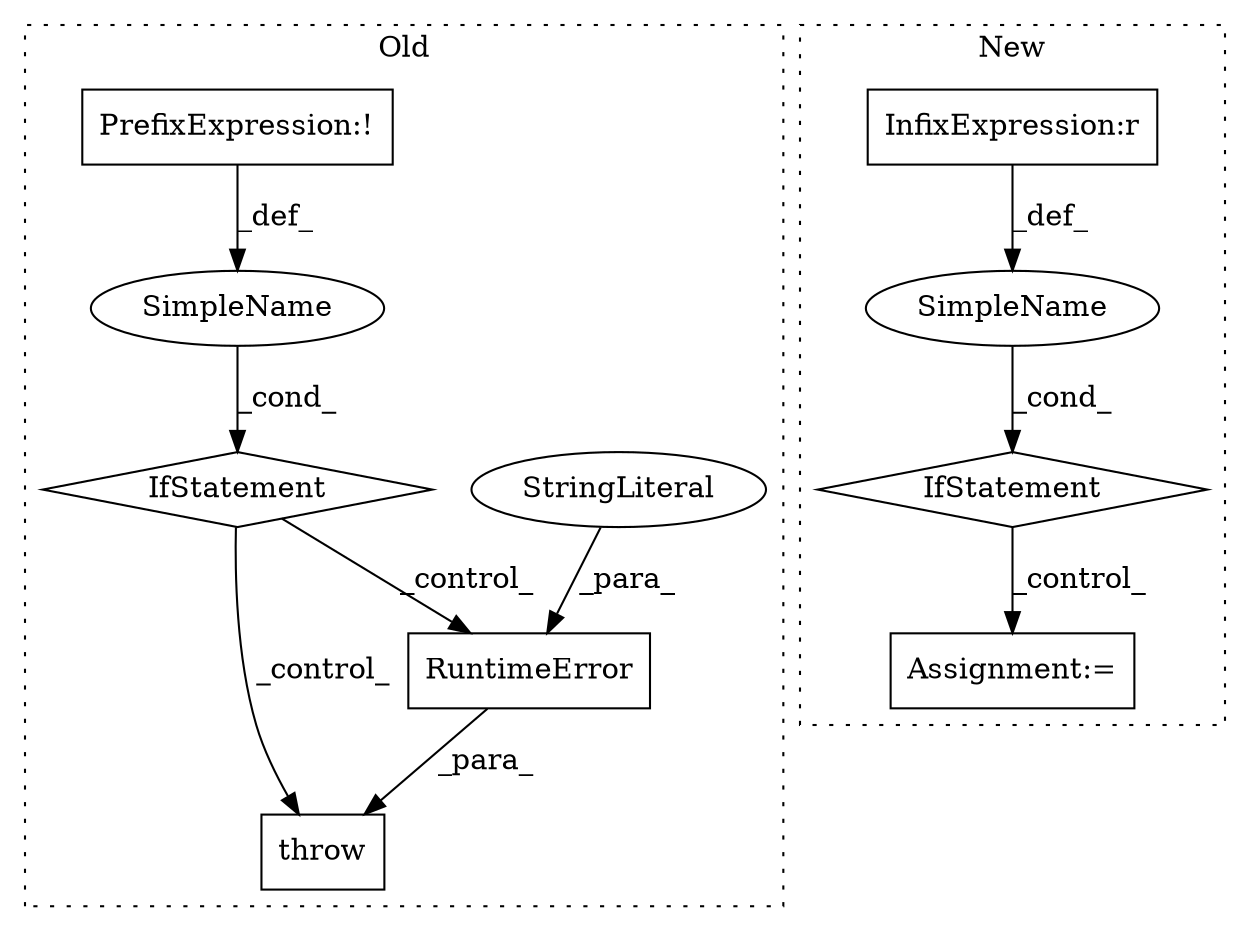 digraph G {
subgraph cluster0 {
1 [label="RuntimeError" a="32" s="4135,4175" l="13,1" shape="box"];
3 [label="throw" a="53" s="4129" l="6" shape="box"];
4 [label="IfStatement" a="25" s="4091,4119" l="4,2" shape="diamond"];
5 [label="SimpleName" a="42" s="" l="" shape="ellipse"];
6 [label="StringLiteral" a="45" s="4148" l="27" shape="ellipse"];
9 [label="PrefixExpression:!" a="38" s="4095" l="1" shape="box"];
label = "Old";
style="dotted";
}
subgraph cluster1 {
2 [label="IfStatement" a="25" s="4042,4080" l="4,2" shape="diamond"];
7 [label="Assignment:=" a="7" s="4254" l="1" shape="box"];
8 [label="SimpleName" a="42" s="" l="" shape="ellipse"];
10 [label="InfixExpression:r" a="27" s="4055" l="4" shape="box"];
label = "New";
style="dotted";
}
1 -> 3 [label="_para_"];
2 -> 7 [label="_control_"];
4 -> 3 [label="_control_"];
4 -> 1 [label="_control_"];
5 -> 4 [label="_cond_"];
6 -> 1 [label="_para_"];
8 -> 2 [label="_cond_"];
9 -> 5 [label="_def_"];
10 -> 8 [label="_def_"];
}